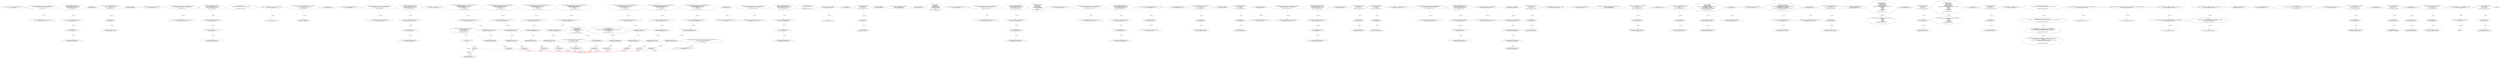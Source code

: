 digraph  {
13 [label="2_ mapping(address => uint) public lockTime_intou21;\n13-new_variable-3-3", method="", type_label=new_variable];
20 [label="3_ function increaseLockTime_intou21(uint _secondsToIncrease) public {\n        lockTime_intou21[msg.sender] += _secondsToIncrease;   \n    }\n20-function_definition-4-6", method="increaseLockTime_intou21(uint _secondsToIncrease)", type_label=function_definition];
28 [label="4_ lockTime_intou21[msg.sender] += _secondsToIncrease;\n28-expression_statement-5-5", method="increaseLockTime_intou21(uint _secondsToIncrease)", type_label=expression_statement];
36 [label="6_ function withdraw_intou21() public {\n        require(now > lockTime_intou21[msg.sender]);    \n        uint transferValue_intou21 = 10;           \n        msg.sender.transfer(transferValue_intou21);\n    }\n36-function_definition-7-11", method="withdraw_intou21()", type_label=function_definition];
40 [label="7_ require(now > lockTime_intou21[msg.sender]);\n40-expression_statement-8-8", method="withdraw_intou21()", type_label=expression_statement];
51 [label="8_ uint transferValue_intou21 = 10;\n51-new_variable-9-9", method="withdraw_intou21()", type_label=new_variable];
57 [label="9_ msg.sender.transfer(transferValue_intou21);\n57-expression_statement-10-10", method="withdraw_intou21()", type_label=expression_statement];
66 [label="11_ address public owner;\n66-new_variable-12-12", method="", type_label=new_variable];
71 [label="12_ function bug_intou40(uint8 p_intou40) public{\n    uint8 vundflw1=0;\n    vundflw1 = vundflw1 + p_intou40;    \n}\n71-function_definition-13-16", method="bug_intou40(uint8 p_intou40)", type_label=function_definition];
79 [label="13_ uint8 vundflw1=0;\n79-new_variable-14-14", method="bug_intou40(uint8 p_intou40)", type_label=new_variable];
85 [label="14_ vundflw1 = vundflw1 + p_intou40;\n85-expression_statement-15-15", method="bug_intou40(uint8 p_intou40)", type_label=expression_statement];
103 [label="18_ owner = msg.sender;\n103-expression_statement-19-19", method="", type_label=expression_statement];
109 [label="20_ mapping(address => uint) public lockTime_intou17;\n109-new_variable-21-21", method="", type_label=new_variable];
116 [label="21_ function increaseLockTime_intou17(uint _secondsToIncrease) public {\n        lockTime_intou17[msg.sender] += _secondsToIncrease;   \n    }\n116-function_definition-22-24", method="increaseLockTime_intou17(uint _secondsToIncrease)", type_label=function_definition];
124 [label="22_ lockTime_intou17[msg.sender] += _secondsToIncrease;\n124-expression_statement-23-23", method="increaseLockTime_intou17(uint _secondsToIncrease)", type_label=expression_statement];
132 [label="24_ function withdraw_intou17() public {\n        require(now > lockTime_intou17[msg.sender]);    \n        uint transferValue_intou17 = 10;           \n        msg.sender.transfer(transferValue_intou17);\n    }\n132-function_definition-25-29", method="withdraw_intou17()", type_label=function_definition];
136 [label="25_ require(now > lockTime_intou17[msg.sender]);\n136-expression_statement-26-26", method="withdraw_intou17()", type_label=expression_statement];
147 [label="26_ uint transferValue_intou17 = 10;\n147-new_variable-27-27", method="withdraw_intou17()", type_label=new_variable];
153 [label="27_ msg.sender.transfer(transferValue_intou17);\n153-expression_statement-28-28", method="withdraw_intou17()", type_label=expression_statement];
162 [label="29_ modifier onlyOwner() {\n        require(msg.sender == owner, \"only the owner can call this\");\n        _;\n    }\n162-expression_statement-30-33", method="", type_label=expression_statement];
165 [label="30_ require(msg.sender == owner, \"only the owner can call this\");\n165-expression_statement-31-31", method="", type_label=expression_statement];
177 [label="31_ _;\n177-expression_statement-32-32", method="", type_label=expression_statement];
179 [label="33_ function changeOwner(address _newOwner) external onlyOwner {\n        owner = _newOwner;\n        emit OwnerChanged(msg.sender, _newOwner);\n    }\n179-function_definition-34-37", method="changeOwner(address _newOwner)", type_label=function_definition];
186 [label="33_ onlyOwner\n186-expression_statement-34-34", method="changeOwner(address _newOwner)", type_label=expression_statement];
189 [label="34_ owner = _newOwner;\n189-expression_statement-35-35", method="changeOwner(address _newOwner)", type_label=expression_statement];
201 [label="37_ mapping(address => uint) public lockTime_intou37;\n201-new_variable-38-38", method="", type_label=new_variable];
208 [label="38_ function increaseLockTime_intou37(uint _secondsToIncrease) public {\n        lockTime_intou37[msg.sender] += _secondsToIncrease;   \n    }\n208-function_definition-39-41", method="increaseLockTime_intou37(uint _secondsToIncrease)", type_label=function_definition];
216 [label="39_ lockTime_intou37[msg.sender] += _secondsToIncrease;\n216-expression_statement-40-40", method="increaseLockTime_intou37(uint _secondsToIncrease)", type_label=expression_statement];
224 [label="41_ function withdraw_intou37() public {\n        require(now > lockTime_intou37[msg.sender]);    \n        uint transferValue_intou37 = 10;           \n        msg.sender.transfer(transferValue_intou37);\n    }\n224-function_definition-42-46", method="withdraw_intou37()", type_label=function_definition];
228 [label="42_ require(now > lockTime_intou37[msg.sender]);\n228-expression_statement-43-43", method="withdraw_intou37()", type_label=expression_statement];
239 [label="43_ uint transferValue_intou37 = 10;\n239-new_variable-44-44", method="withdraw_intou37()", type_label=new_variable];
245 [label="44_ msg.sender.transfer(transferValue_intou37);\n245-expression_statement-45-45", method="withdraw_intou37()", type_label=expression_statement];
260 [label="48_ mapping(address => uint) balances_intou10;\n260-new_variable-49-49", method="", type_label=new_variable];
266 [label="49_ function transfer_intou10(address _to, uint _value) public returns (bool) {\n    require(balances_intou10[msg.sender] - _value >= 0);   \n    balances_intou10[msg.sender] -= _value;   \n    balances_intou10[_to] += _value;   \n    return true;\n  }\n266-function_definition-50-55", method="transfer_intou10(address _to,uint _value)", type_label=function_definition];
282 [label="50_ require(balances_intou10[msg.sender] - _value >= 0);\n282-expression_statement-51-51", method="transfer_intou10(address _to,uint _value)", type_label=expression_statement];
295 [label="51_ balances_intou10[msg.sender] -= _value;\n295-expression_statement-52-52", method="transfer_intou10(address _to,uint _value)", type_label=expression_statement];
303 [label="52_ balances_intou10[_to] += _value;\n303-expression_statement-53-53", method="transfer_intou10(address _to,uint _value)", type_label=expression_statement];
309 [label="53_ return true;\n309-return-54-54", method="transfer_intou10(address _to,uint _value)", type_label=return];
312 [label="55_ bool public isActive = true;\n312-new_variable-56-56", method="", type_label=new_variable];
319 [label="56_ mapping(address => uint) public lockTime_intou33;\n319-new_variable-57-57", method="", type_label=new_variable];
326 [label="57_ function increaseLockTime_intou33(uint _secondsToIncrease) public {\n        lockTime_intou33[msg.sender] += _secondsToIncrease;   \n    }\n326-function_definition-58-60", method="increaseLockTime_intou33(uint _secondsToIncrease)", type_label=function_definition];
334 [label="58_ lockTime_intou33[msg.sender] += _secondsToIncrease;\n334-expression_statement-59-59", method="increaseLockTime_intou33(uint _secondsToIncrease)", type_label=expression_statement];
342 [label="60_ function withdraw_intou33() public {\n        require(now > lockTime_intou33[msg.sender]);    \n        uint transferValue_intou33 = 10;           \n        msg.sender.transfer(transferValue_intou33);\n    }\n342-function_definition-61-65", method="withdraw_intou33()", type_label=function_definition];
346 [label="61_ require(now > lockTime_intou33[msg.sender]);\n346-expression_statement-62-62", method="withdraw_intou33()", type_label=expression_statement];
357 [label="62_ uint transferValue_intou33 = 10;\n357-new_variable-63-63", method="withdraw_intou33()", type_label=new_variable];
363 [label="63_ msg.sender.transfer(transferValue_intou33);\n363-expression_statement-64-64", method="withdraw_intou33()", type_label=expression_statement];
378 [label="66_ modifier onlyActive() {\n        require(isActive, \"contract is stopped\");\n        _;\n    }\n378-expression_statement-67-70", method="", type_label=expression_statement];
381 [label="67_ require(isActive, \"contract is stopped\");\n381-expression_statement-68-68", method="", type_label=expression_statement];
389 [label="68_ _;\n389-expression_statement-69-69", method="", type_label=expression_statement];
391 [label="70_ function setIsActive(bool _isActive) external onlyOwner {\n        if (_isActive == isActive) return;\n        isActive = _isActive;\n        emit IsActiveChanged(_isActive);\n    }\n391-function_definition-71-75", method="setIsActive(bool _isActive)", type_label=function_definition];
398 [label="70_ onlyOwner\n398-expression_statement-71-71", method="setIsActive(bool _isActive)", type_label=expression_statement];
401 [label="71_ if__isActive == isActive\n401-if-72-72", method="setIsActive(bool _isActive)", type_label=if];
2284 [label="71_ end_if", method="setIsActive(bool _isActive)", type_label=end_if];
405 [label="71_ return;\n405-return-72-72", method="setIsActive(bool _isActive)", type_label=return];
406 [label="72_ isActive = _isActive;\n406-expression_statement-73-73", method="setIsActive(bool _isActive)", type_label=expression_statement];
414 [label="75_ function bug_intou3() public{\n    uint8 vundflw =0;\n    vundflw = vundflw -10;    \n}\n414-function_definition-76-79", method="bug_intou3()", type_label=function_definition];
418 [label="76_ uint8 vundflw =0;\n418-new_variable-77-77", method="bug_intou3()", type_label=new_variable];
424 [label="77_ vundflw = vundflw -10;\n424-expression_statement-78-78", method="bug_intou3()", type_label=expression_statement];
433 [label="81_ uint16 public ASSET_TYPE;\n433-new_variable-82-82", method="", type_label=new_variable];
438 [label="82_ function sendFundsToSwap(uint256 _amount)\n        public   returns(bool success);\n438-function_definition-83-84", method="sendFundsToSwap(uint256 _amount)", type_label=function_definition];
453 [label="86_ uint16 public ASSET_TYPE;\n453-new_variable-87-87", method="", type_label=new_variable];
458 [label="87_ function release(\n        address _pool,\n        address payable _receiver,\n        address _oracle,\n        bytes calldata _assetData,\n        bytes32 _paymentDetailsHash\n    )\n        external;\n458-function_definition-88-95", method="release(address _pool,address payable _receiver,address _oracle,bytes calldata _assetData,bytes32 _paymentDetailsHash)", type_label=function_definition];
481 [label="95_ mapping(address => uint) public lockTime_intou9;\n481-new_variable-96-96", method="", type_label=new_variable];
488 [label="96_ function increaseLockTime_intou9(uint _secondsToIncrease) public {\n        lockTime_intou9[msg.sender] += _secondsToIncrease;   \n    }\n488-function_definition-97-99", method="increaseLockTime_intou9(uint _secondsToIncrease)", type_label=function_definition];
496 [label="97_ lockTime_intou9[msg.sender] += _secondsToIncrease;\n496-expression_statement-98-98", method="increaseLockTime_intou9(uint _secondsToIncrease)", type_label=expression_statement];
504 [label="99_ function withdraw_intou9() public {\n        require(now > lockTime_intou9[msg.sender]);    \n        uint transferValue_intou9 = 10;           \n        msg.sender.transfer(transferValue_intou9);\n    }\n504-function_definition-100-104", method="withdraw_intou9()", type_label=function_definition];
508 [label="100_ require(now > lockTime_intou9[msg.sender]);\n508-expression_statement-101-101", method="withdraw_intou9()", type_label=expression_statement];
519 [label="101_ uint transferValue_intou9 = 10;\n519-new_variable-102-102", method="withdraw_intou9()", type_label=new_variable];
525 [label="102_ msg.sender.transfer(transferValue_intou9);\n525-expression_statement-103-103", method="withdraw_intou9()", type_label=expression_statement];
534 [label="104_ function returnFunds(\n        address payable _pool,\n        address _receiver,\n        address _oracle,\n        bytes calldata _assetData,\n        bytes32 _paymentDetailsHash\n    )\n        external;\n534-function_definition-105-112", method="returnFunds(address payable _pool,address _receiver,address _oracle,bytes calldata _assetData,bytes32 _paymentDetailsHash)", type_label=function_definition];
557 [label="112_ mapping(address => uint) public lockTime_intou25;\n557-new_variable-113-113", method="", type_label=new_variable];
564 [label="113_ function increaseLockTime_intou25(uint _secondsToIncrease) public {\n        lockTime_intou25[msg.sender] += _secondsToIncrease;   \n    }\n564-function_definition-114-116", method="increaseLockTime_intou25(uint _secondsToIncrease)", type_label=function_definition];
572 [label="114_ lockTime_intou25[msg.sender] += _secondsToIncrease;\n572-expression_statement-115-115", method="increaseLockTime_intou25(uint _secondsToIncrease)", type_label=expression_statement];
580 [label="116_ function withdraw_intou25() public {\n        require(now > lockTime_intou25[msg.sender]);    \n        uint transferValue_intou25 = 10;           \n        msg.sender.transfer(transferValue_intou25);\n    }\n580-function_definition-117-121", method="withdraw_intou25()", type_label=function_definition];
584 [label="117_ require(now > lockTime_intou25[msg.sender]);\n584-expression_statement-118-118", method="withdraw_intou25()", type_label=expression_statement];
595 [label="118_ uint transferValue_intou25 = 10;\n595-new_variable-119-119", method="withdraw_intou25()", type_label=new_variable];
601 [label="119_ msg.sender.transfer(transferValue_intou25);\n601-expression_statement-120-120", method="withdraw_intou25()", type_label=expression_statement];
622 [label="123_ uint256 constant private MAX_SWAP_AMOUNT_LIMIT = 1 << 240;\n622-new_variable-124-124", method="", type_label=new_variable];
630 [label="124_ uint16 public ASSET_TYPE;\n630-new_variable-125-125", method="", type_label=new_variable];
635 [label="125_ mapping(address => uint) balances_intou22;\n635-new_variable-126-126", method="", type_label=new_variable];
641 [label="126_ function transfer_intou22(address _to, uint _value) public returns (bool) {\n    require(balances_intou22[msg.sender] - _value >= 0);   \n    balances_intou22[msg.sender] -= _value;   \n    balances_intou22[_to] += _value;   \n    return true;\n  }\n641-function_definition-127-132", method="transfer_intou22(address _to,uint _value)", type_label=function_definition];
657 [label="127_ require(balances_intou22[msg.sender] - _value >= 0);\n657-expression_statement-128-128", method="transfer_intou22(address _to,uint _value)", type_label=expression_statement];
670 [label="128_ balances_intou22[msg.sender] -= _value;\n670-expression_statement-129-129", method="transfer_intou22(address _to,uint _value)", type_label=expression_statement];
678 [label="129_ balances_intou22[_to] += _value;\n678-expression_statement-130-130", method="transfer_intou22(address _to,uint _value)", type_label=expression_statement];
684 [label="130_ return true;\n684-return-131-131", method="transfer_intou22(address _to,uint _value)", type_label=return];
687 [label="132_ address payable public swapsContract;\n687-new_variable-133-133", method="", type_label=new_variable];
692 [label="133_ function bug_intou12(uint8 p_intou12) public{\n    uint8 vundflw1=0;\n    vundflw1 = vundflw1 + p_intou12;    \n}\n692-function_definition-134-137", method="bug_intou12(uint8 p_intou12)", type_label=function_definition];
700 [label="134_ uint8 vundflw1=0;\n700-new_variable-135-135", method="bug_intou12(uint8 p_intou12)", type_label=new_variable];
706 [label="135_ vundflw1 = vundflw1 + p_intou12;\n706-expression_statement-136-136", method="bug_intou12(uint8 p_intou12)", type_label=expression_statement];
712 [label="137_ uint256 public minSwapAmount;\n712-new_variable-138-138", method="", type_label=new_variable];
717 [label="138_ function bug_intou11() public{\n    uint8 vundflw =0;\n    vundflw = vundflw -10;    \n}\n717-function_definition-139-142", method="bug_intou11()", type_label=function_definition];
721 [label="139_ uint8 vundflw =0;\n721-new_variable-140-140", method="bug_intou11()", type_label=new_variable];
727 [label="140_ vundflw = vundflw -10;\n727-expression_statement-141-141", method="bug_intou11()", type_label=expression_statement];
733 [label="142_ uint256 public maxSwapAmount;\n733-new_variable-143-143", method="", type_label=new_variable];
738 [label="143_ mapping(address => uint) public lockTime_intou1;\n738-new_variable-144-144", method="", type_label=new_variable];
745 [label="144_ function increaseLockTime_intou1(uint _secondsToIncrease) public {\n        lockTime_intou1[msg.sender] += _secondsToIncrease;   \n    }\n745-function_definition-145-147", method="increaseLockTime_intou1(uint _secondsToIncrease)", type_label=function_definition];
753 [label="145_ lockTime_intou1[msg.sender] += _secondsToIncrease;\n753-expression_statement-146-146", method="increaseLockTime_intou1(uint _secondsToIncrease)", type_label=expression_statement];
761 [label="147_ function withdraw_ovrflow1() public {\n        require(now > lockTime_intou1[msg.sender]);    \n        uint transferValue_intou1 = 10;           \n        msg.sender.transfer(transferValue_intou1);\n    }\n761-function_definition-148-152", method="withdraw_ovrflow1()", type_label=function_definition];
765 [label="148_ require(now > lockTime_intou1[msg.sender]);\n765-expression_statement-149-149", method="withdraw_ovrflow1()", type_label=expression_statement];
776 [label="149_ uint transferValue_intou1 = 10;\n776-new_variable-150-150", method="withdraw_ovrflow1()", type_label=new_variable];
782 [label="150_ msg.sender.transfer(transferValue_intou1);\n782-expression_statement-151-151", method="withdraw_ovrflow1()", type_label=expression_statement];
791 [label="152_ bytes32 public paymentDetailsHash;\n791-new_variable-153-153", method="", type_label=new_variable];
796 [label="153_ function bug_intou27() public{\n    uint8 vundflw =0;\n    vundflw = vundflw -10;    \n}\n796-function_definition-154-157", method="bug_intou27()", type_label=function_definition];
800 [label="154_ uint8 vundflw =0;\n800-new_variable-155-155", method="bug_intou27()", type_label=new_variable];
806 [label="155_ vundflw = vundflw -10;\n806-expression_statement-156-156", method="bug_intou27()", type_label=expression_statement];
822 [label="158_ function bug_intou31() public{\n    uint8 vundflw =0;\n    vundflw = vundflw -10;    \n}\n822-function_definition-159-162", method="bug_intou31()", type_label=function_definition];
826 [label="159_ uint8 vundflw =0;\n826-new_variable-160-160", method="bug_intou31()", type_label=new_variable];
832 [label="160_ vundflw = vundflw -10;\n832-expression_statement-161-161", method="bug_intou31()", type_label=expression_statement];
848 [label="163_ mapping(address => uint) public lockTime_intou13;\n848-new_variable-164-164", method="", type_label=new_variable];
855 [label="164_ function increaseLockTime_intou13(uint _secondsToIncrease) public {\n        lockTime_intou13[msg.sender] += _secondsToIncrease;   \n    }\n855-function_definition-165-167", method="increaseLockTime_intou13(uint _secondsToIncrease)", type_label=function_definition];
863 [label="165_ lockTime_intou13[msg.sender] += _secondsToIncrease;\n863-expression_statement-166-166", method="increaseLockTime_intou13(uint _secondsToIncrease)", type_label=expression_statement];
871 [label="167_ function withdraw_intou13() public {\n        require(now > lockTime_intou13[msg.sender]);    \n        uint transferValue_intou13 = 10;           \n        msg.sender.transfer(transferValue_intou13);\n    }\n871-function_definition-168-172", method="withdraw_intou13()", type_label=function_definition];
875 [label="168_ require(now > lockTime_intou13[msg.sender]);\n875-expression_statement-169-169", method="withdraw_intou13()", type_label=expression_statement];
886 [label="169_ uint transferValue_intou13 = 10;\n886-new_variable-170-170", method="withdraw_intou13()", type_label=new_variable];
892 [label="170_ msg.sender.transfer(transferValue_intou13);\n892-expression_statement-171-171", method="withdraw_intou13()", type_label=expression_statement];
932 [label="181_ validateLimits(_minSwapAmount, _maxSwapAmount)\n932-expression_statement-182-182", method="", type_label=expression_statement];
938 [label="182_ validateSwapsContract(_swapsContract, _assetType)\n938-expression_statement-183-183", method="", type_label=expression_statement];
945 [label="184_ swapsContract = _swapsContract;\n945-expression_statement-185-185", method="", type_label=expression_statement];
949 [label="185_ paymentDetailsHash = _paymentDetailsHash;\n949-expression_statement-186-186", method="", type_label=expression_statement];
953 [label="186_ minSwapAmount = _minSwapAmount;\n953-expression_statement-187-187", method="", type_label=expression_statement];
957 [label="187_ maxSwapAmount = _maxSwapAmount;\n957-expression_statement-188-188", method="", type_label=expression_statement];
961 [label="188_ ASSET_TYPE = _assetType;\n961-expression_statement-189-189", method="", type_label=expression_statement];
965 [label="190_ function bug_intou19() public{\n    uint8 vundflw =0;\n    vundflw = vundflw -10;    \n}\n965-function_definition-191-194", method="bug_intou19()", type_label=function_definition];
969 [label="191_ uint8 vundflw =0;\n969-new_variable-192-192", method="bug_intou19()", type_label=new_variable];
975 [label="192_ vundflw = vundflw -10;\n975-expression_statement-193-193", method="bug_intou19()", type_label=expression_statement];
981 [label="194_ function availableFunds() public view returns (uint256);\n981-function_definition-195-195", method="availableFunds()", type_label=function_definition];
989 [label="195_ mapping(address => uint) balances_intou26;\n989-new_variable-196-196", method="", type_label=new_variable];
995 [label="196_ function transfer_intou26(address _to, uint _value) public returns (bool) {\n    require(balances_intou26[msg.sender] - _value >= 0);   \n    balances_intou26[msg.sender] -= _value;   \n    balances_intou26[_to] += _value;   \n    return true;\n  }\n995-function_definition-197-202", method="transfer_intou26(address _to,uint _value)", type_label=function_definition];
1011 [label="197_ require(balances_intou26[msg.sender] - _value >= 0);\n1011-expression_statement-198-198", method="transfer_intou26(address _to,uint _value)", type_label=expression_statement];
1024 [label="198_ balances_intou26[msg.sender] -= _value;\n1024-expression_statement-199-199", method="transfer_intou26(address _to,uint _value)", type_label=expression_statement];
1032 [label="199_ balances_intou26[_to] += _value;\n1032-expression_statement-200-200", method="transfer_intou26(address _to,uint _value)", type_label=expression_statement];
1038 [label="200_ return true;\n1038-return-201-201", method="transfer_intou26(address _to,uint _value)", type_label=return];
1041 [label="202_ function withdrawFunds(address payable _to, uint256 _amount)\n        public   returns (bool success);\n1041-function_definition-203-204", method="withdrawFunds(address payable _to,uint256 _amount)", type_label=function_definition];
1057 [label="204_ function bug_intou20(uint8 p_intou20) public{\n    uint8 vundflw1=0;\n    vundflw1 = vundflw1 + p_intou20;    \n}\n1057-function_definition-205-208", method="bug_intou20(uint8 p_intou20)", type_label=function_definition];
1065 [label="205_ uint8 vundflw1=0;\n1065-new_variable-206-206", method="bug_intou20(uint8 p_intou20)", type_label=new_variable];
1071 [label="206_ vundflw1 = vundflw1 + p_intou20;\n1071-expression_statement-207-207", method="bug_intou20(uint8 p_intou20)", type_label=expression_statement];
1077 [label="208_ function withdrawAllFunds(address payable _to) public onlyOwner returns (bool success) {\n        return withdrawFunds(_to, availableFunds());\n    }\n1077-function_definition-209-211", method="withdrawAllFunds(address payable _to)", type_label=function_definition];
1084 [label="208_ onlyOwner\n1084-expression_statement-209-209", method="withdrawAllFunds(address payable _to)", type_label=expression_statement];
1092 [label="209_ return withdrawFunds(_to, availableFunds());\n1092-return-210-210", method="withdrawAllFunds(address payable _to)", type_label=return];
1100 [label="211_ function bug_intou32(uint8 p_intou32) public{\n    uint8 vundflw1=0;\n    vundflw1 = vundflw1 + p_intou32;    \n}\n1100-function_definition-212-215", method="bug_intou32(uint8 p_intou32)", type_label=function_definition];
1108 [label="212_ uint8 vundflw1=0;\n1108-new_variable-213-213", method="bug_intou32(uint8 p_intou32)", type_label=new_variable];
1114 [label="213_ vundflw1 = vundflw1 + p_intou32;\n1114-expression_statement-214-214", method="bug_intou32(uint8 p_intou32)", type_label=expression_statement];
1120 [label="215_ function setLimits(\n        uint256 _minAmount,\n        uint256 _maxAmount\n    ) public onlyOwner validateLimits(_minAmount, _maxAmount) {\n        minSwapAmount = _minAmount;\n        maxSwapAmount = _maxAmount;\n        emit LimitsChanged(_minAmount, _maxAmount);\n    }\n1120-function_definition-216-223", method="setLimits(uint256 _minAmount,uint256 _maxAmount)", type_label=function_definition];
1131 [label="218_ onlyOwner\n1131-expression_statement-219-219", method="setLimits(uint256 _minAmount,uint256 _maxAmount)", type_label=expression_statement];
1133 [label="218_ validateLimits(_minAmount, _maxAmount)\n1133-expression_statement-219-219", method="setLimits(uint256 _minAmount,uint256 _maxAmount)", type_label=expression_statement];
1140 [label="219_ minSwapAmount = _minAmount;\n1140-expression_statement-220-220", method="setLimits(uint256 _minAmount,uint256 _maxAmount)", type_label=expression_statement];
1144 [label="220_ maxSwapAmount = _maxAmount;\n1144-expression_statement-221-221", method="setLimits(uint256 _minAmount,uint256 _maxAmount)", type_label=expression_statement];
1154 [label="223_ mapping(address => uint) balances_intou38;\n1154-new_variable-224-224", method="", type_label=new_variable];
1160 [label="224_ function transfer_intou38(address _to, uint _value) public returns (bool) {\n    require(balances_intou38[msg.sender] - _value >= 0);   \n    balances_intou38[msg.sender] -= _value;   \n    balances_intou38[_to] += _value;   \n    return true;\n  }\n1160-function_definition-225-230", method="transfer_intou38(address _to,uint _value)", type_label=function_definition];
1176 [label="225_ require(balances_intou38[msg.sender] - _value >= 0);\n1176-expression_statement-226-226", method="transfer_intou38(address _to,uint _value)", type_label=expression_statement];
1189 [label="226_ balances_intou38[msg.sender] -= _value;\n1189-expression_statement-227-227", method="transfer_intou38(address _to,uint _value)", type_label=expression_statement];
1197 [label="227_ balances_intou38[_to] += _value;\n1197-expression_statement-228-228", method="transfer_intou38(address _to,uint _value)", type_label=expression_statement];
1203 [label="228_ return true;\n1203-return-229-229", method="transfer_intou38(address _to,uint _value)", type_label=return];
1206 [label="230_ function setSwapsContract(\n        address payable _swapsContract\n    ) public onlyOwner validateSwapsContract(_swapsContract, ASSET_TYPE) {\n        address oldSwapsContract = swapsContract;\n        swapsContract = _swapsContract;\n        emit SwapsContractChanged(oldSwapsContract, _swapsContract);\n    }\n1206-function_definition-231-237", method="setSwapsContract(address payable _swapsContract)", type_label=function_definition];
1213 [label="232_ onlyOwner\n1213-expression_statement-233-233", method="setSwapsContract(address payable _swapsContract)", type_label=expression_statement];
1215 [label="232_ validateSwapsContract(_swapsContract, ASSET_TYPE)\n1215-expression_statement-233-233", method="setSwapsContract(address payable _swapsContract)", type_label=expression_statement];
1222 [label="233_ address oldSwapsContract = swapsContract;\n1222-new_variable-234-234", method="setSwapsContract(address payable _swapsContract)", type_label=new_variable];
1228 [label="234_ swapsContract = _swapsContract;\n1228-expression_statement-235-235", method="setSwapsContract(address payable _swapsContract)", type_label=expression_statement];
1238 [label="237_ function bug_intou4(uint8 p_intou4) public{\n    uint8 vundflw1=0;\n    vundflw1 = vundflw1 + p_intou4;    \n}\n1238-function_definition-238-241", method="bug_intou4(uint8 p_intou4)", type_label=function_definition];
1246 [label="238_ uint8 vundflw1=0;\n1246-new_variable-239-239", method="bug_intou4(uint8 p_intou4)", type_label=new_variable];
1252 [label="239_ vundflw1 = vundflw1 + p_intou4;\n1252-expression_statement-240-240", method="bug_intou4(uint8 p_intou4)", type_label=expression_statement];
1258 [label="241_ function sendFundsToSwap(uint256 _amount)\n        public   returns(bool success);\n1258-function_definition-242-243", method="sendFundsToSwap(uint256 _amount)", type_label=function_definition];
1270 [label="243_ function releaseSwap(\n        address payable _receiver,\n        address _oracle,\n        bytes calldata _assetData,\n        bytes32 _paymentDetailsHash\n    ) external onlyOwner {\n        RampInstantEscrowsPoolInterface(swapsContract).release(\n            address(this),\n            _receiver,\n            _oracle,\n            _assetData,\n            _paymentDetailsHash\n        );\n    }\n1270-function_definition-244-257", method="releaseSwap(address payable _receiver,address _oracle,bytes calldata _assetData,bytes32 _paymentDetailsHash)", type_label=function_definition];
1289 [label="248_ onlyOwner\n1289-expression_statement-249-249", method="releaseSwap(address payable _receiver,address _oracle,bytes calldata _assetData,bytes32 _paymentDetailsHash)", type_label=expression_statement];
1292 [label="249_ RampInstantEscrowsPoolInterface(swapsContract).release(\n            address(this),\n            _receiver,\n            _oracle,\n            _assetData,\n            _paymentDetailsHash\n        );\n1292-expression_statement-250-256", method="releaseSwap(address payable _receiver,address _oracle,bytes calldata _assetData,bytes32 _paymentDetailsHash)", type_label=expression_statement];
1312 [label="257_ function bug_intou7() public{\n    uint8 vundflw =0;\n    vundflw = vundflw -10;    \n}\n1312-function_definition-258-261", method="bug_intou7()", type_label=function_definition];
1316 [label="258_ uint8 vundflw =0;\n1316-new_variable-259-259", method="bug_intou7()", type_label=new_variable];
1322 [label="259_ vundflw = vundflw -10;\n1322-expression_statement-260-260", method="bug_intou7()", type_label=expression_statement];
1328 [label="261_ function returnSwap(\n        address _receiver,\n        address _oracle,\n        bytes calldata _assetData,\n        bytes32 _paymentDetailsHash\n    ) external onlyOwner {\n        RampInstantEscrowsPoolInterface(swapsContract).returnFunds(\n            address(this),\n            _receiver,\n            _oracle,\n            _assetData,\n            _paymentDetailsHash\n        );\n    }\n1328-function_definition-262-275", method="returnSwap(address _receiver,address _oracle,bytes calldata _assetData,bytes32 _paymentDetailsHash)", type_label=function_definition];
1347 [label="266_ onlyOwner\n1347-expression_statement-267-267", method="returnSwap(address _receiver,address _oracle,bytes calldata _assetData,bytes32 _paymentDetailsHash)", type_label=expression_statement];
1350 [label="267_ RampInstantEscrowsPoolInterface(swapsContract).returnFunds(\n            address(this),\n            _receiver,\n            _oracle,\n            _assetData,\n            _paymentDetailsHash\n        );\n1350-expression_statement-268-274", method="returnSwap(address _receiver,address _oracle,bytes calldata _assetData,bytes32 _paymentDetailsHash)", type_label=expression_statement];
1370 [label="275_ function bug_intou23() public{\n    uint8 vundflw =0;\n    vundflw = vundflw -10;    \n}\n1370-function_definition-276-279", method="bug_intou23()", type_label=function_definition];
1374 [label="276_ uint8 vundflw =0;\n1374-new_variable-277-277", method="bug_intou23()", type_label=new_variable];
1380 [label="277_ vundflw = vundflw -10;\n1380-expression_statement-278-278", method="bug_intou23()", type_label=expression_statement];
1394 [label="282_ mapping(address => uint) balances_intou14;\n1394-new_variable-283-283", method="", type_label=new_variable];
1400 [label="283_ function transfer_intou14(address _to, uint _value) public returns (bool) {\n    require(balances_intou14[msg.sender] - _value >= 0);   \n    balances_intou14[msg.sender] -= _value;   \n    balances_intou14[_to] += _value;   \n    return true;\n  }\n1400-function_definition-284-289", method="transfer_intou14(address _to,uint _value)", type_label=function_definition];
1416 [label="284_ require(balances_intou14[msg.sender] - _value >= 0);\n1416-expression_statement-285-285", method="transfer_intou14(address _to,uint _value)", type_label=expression_statement];
1429 [label="285_ balances_intou14[msg.sender] -= _value;\n1429-expression_statement-286-286", method="transfer_intou14(address _to,uint _value)", type_label=expression_statement];
1437 [label="286_ balances_intou14[_to] += _value;\n1437-expression_statement-287-287", method="transfer_intou14(address _to,uint _value)", type_label=expression_statement];
1443 [label="287_ return true;\n1443-return-288-288", method="transfer_intou14(address _to,uint _value)", type_label=return];
1446 [label="289_ modifier onlySwapsContract() {\n        require(msg.sender == swapsContract, \"only the swaps contract can call this\");\n        _;\n    }\n1446-expression_statement-290-293", method="", type_label=expression_statement];
1449 [label="290_ require(msg.sender == swapsContract, \"only the swaps contract can call this\");\n1449-expression_statement-291-291", method="", type_label=expression_statement];
1461 [label="291_ _;\n1461-expression_statement-292-292", method="", type_label=expression_statement];
1463 [label="293_ modifier isWithinLimits(uint256 _amount) {\n        require(_amount >= minSwapAmount && _amount <= maxSwapAmount, \"amount outside swap limits\");\n        _;\n    }\n1463-expression_statement-294-297", method="", type_label=expression_statement];
1470 [label="294_ require(_amount >= minSwapAmount && _amount <= maxSwapAmount, \"amount outside swap limits\");\n1470-expression_statement-295-295", method="", type_label=expression_statement];
1484 [label="295_ _;\n1484-expression_statement-296-296", method="", type_label=expression_statement];
1486 [label="297_ modifier validateLimits(uint256 _minAmount, uint256 _maxAmount) {\n        require(_minAmount <= _maxAmount, \"min limit over max limit\");\n        require(_maxAmount <= MAX_SWAP_AMOUNT_LIMIT, \"maxAmount too high\");\n        _;\n    }\n1486-expression_statement-298-302", method="", type_label=expression_statement];
1497 [label="298_ require(_minAmount <= _maxAmount, \"min limit over max limit\");\n1497-expression_statement-299-299", method="", type_label=expression_statement];
1507 [label="299_ require(_maxAmount <= MAX_SWAP_AMOUNT_LIMIT, \"maxAmount too high\");\n1507-expression_statement-300-300", method="", type_label=expression_statement];
1517 [label="300_ _;\n1517-expression_statement-301-301", method="", type_label=expression_statement];
1519 [label="302_ modifier validateSwapsContract(address payable _swapsContract, uint16 _assetType) {\n        require(_swapsContract != address(0), \"null swaps contract address\");\n        require(\n            RampInstantEscrowsPoolInterface(_swapsContract).ASSET_TYPE() == _assetType,\n            \"pool asset type doesn't match swap contract\"\n        );\n        _;\n    }\n1519-expression_statement-303-310", method="", type_label=expression_statement];
1530 [label="303_ require(_swapsContract != address(0), \"null swaps contract address\");\n1530-expression_statement-304-304", method="", type_label=expression_statement];
1542 [label="304_ require(\n            RampInstantEscrowsPoolInterface(_swapsContract).ASSET_TYPE() == _assetType,\n            \"pool asset type doesn't match swap contract\"\n        );\n1542-expression_statement-305-308", method="", type_label=expression_statement];
1558 [label="308_ _;\n1558-expression_statement-309-309", method="", type_label=expression_statement];
1566 [label="312_ mapping(address => uint) balances_intou2;\n1566-new_variable-313-313", method="", type_label=new_variable];
1572 [label="313_ function transfer_undrflow2(address _to, uint _value) public returns (bool) {\n    require(balances_intou2[msg.sender] - _value >= 0);   \n    balances_intou2[msg.sender] -= _value;   \n    balances_intou2[_to] += _value;   \n    return true;\n  }\n1572-function_definition-314-319", method="transfer_undrflow2(address _to,uint _value)", type_label=function_definition];
1588 [label="314_ require(balances_intou2[msg.sender] - _value >= 0);\n1588-expression_statement-315-315", method="transfer_undrflow2(address _to,uint _value)", type_label=expression_statement];
1601 [label="315_ balances_intou2[msg.sender] -= _value;\n1601-expression_statement-316-316", method="transfer_undrflow2(address _to,uint _value)", type_label=expression_statement];
1609 [label="316_ balances_intou2[_to] += _value;\n1609-expression_statement-317-317", method="transfer_undrflow2(address _to,uint _value)", type_label=expression_statement];
1615 [label="317_ return true;\n1615-return-318-318", method="transfer_undrflow2(address _to,uint _value)", type_label=return];
1618 [label="319_ uint16 internal constant ETH_TYPE_ID = 1;\n1618-new_variable-320-320", method="", type_label=new_variable];
1641 [label="327_ RampInstantPool(\n            _swapsContract, _minSwapAmount, _maxSwapAmount, _paymentDetailsHash, ETH_TYPE_ID\n        )\n1641-expression_statement-328-330", method="", type_label=expression_statement];
1654 [label="331_ mapping(address => uint) balances_intou30;\n1654-new_variable-332-332", method="", type_label=new_variable];
1660 [label="332_ function transfer_intou30(address _to, uint _value) public returns (bool) {\n    require(balances_intou30[msg.sender] - _value >= 0);   \n    balances_intou30[msg.sender] -= _value;   \n    balances_intou30[_to] += _value;   \n    return true;\n  }\n1660-function_definition-333-338", method="transfer_intou30(address _to,uint _value)", type_label=function_definition];
1676 [label="333_ require(balances_intou30[msg.sender] - _value >= 0);\n1676-expression_statement-334-334", method="transfer_intou30(address _to,uint _value)", type_label=expression_statement];
1689 [label="334_ balances_intou30[msg.sender] -= _value;\n1689-expression_statement-335-335", method="transfer_intou30(address _to,uint _value)", type_label=expression_statement];
1697 [label="335_ balances_intou30[_to] += _value;\n1697-expression_statement-336-336", method="transfer_intou30(address _to,uint _value)", type_label=expression_statement];
1703 [label="336_ return true;\n1703-return-337-337", method="transfer_intou30(address _to,uint _value)", type_label=return];
1706 [label="338_ function availableFunds() public view returns(uint256) {\n        return address(this).balance;\n    }\n1706-function_definition-339-341", method="availableFunds()", type_label=function_definition];
1715 [label="339_ return address(this).balance;\n1715-return-340-340", method="availableFunds()", type_label=return];
1721 [label="341_ function bug_intou8(uint8 p_intou8) public{\n    uint8 vundflw1=0;\n    vundflw1 = vundflw1 + p_intou8;    \n}\n1721-function_definition-342-345", method="bug_intou8(uint8 p_intou8)", type_label=function_definition];
1729 [label="342_ uint8 vundflw1=0;\n1729-new_variable-343-343", method="bug_intou8(uint8 p_intou8)", type_label=new_variable];
1735 [label="343_ vundflw1 = vundflw1 + p_intou8;\n1735-expression_statement-344-344", method="bug_intou8(uint8 p_intou8)", type_label=expression_statement];
1741 [label="345_ function withdrawFunds(\n        address payable _to,\n        uint256 _amount\n    ) public onlyOwner returns (bool success) {\n        _to.transfer(_amount);   \n        return true;\n    }\n1741-function_definition-346-352", method="withdrawFunds(address payable _to,uint256 _amount)", type_label=function_definition];
1752 [label="348_ onlyOwner\n1752-expression_statement-349-349", method="withdrawFunds(address payable _to,uint256 _amount)", type_label=expression_statement];
1760 [label="349_ _to.transfer(_amount);\n1760-expression_statement-350-350", method="withdrawFunds(address payable _to,uint256 _amount)", type_label=expression_statement];
1767 [label="350_ return true;\n1767-return-351-351", method="withdrawFunds(address payable _to,uint256 _amount)", type_label=return];
1770 [label="352_ function bug_intou39() public{\n    uint8 vundflw =0;\n    vundflw = vundflw -10;    \n}\n1770-function_definition-353-356", method="bug_intou39()", type_label=function_definition];
1774 [label="353_ uint8 vundflw =0;\n1774-new_variable-354-354", method="bug_intou39()", type_label=new_variable];
1780 [label="354_ vundflw = vundflw -10;\n1780-expression_statement-355-355", method="bug_intou39()", type_label=expression_statement];
1786 [label="356_ function sendFundsToSwap(\n        uint256 _amount\n    ) public onlyActive onlySwapsContract isWithinLimits(_amount) returns(bool success) {\n        swapsContract.transfer(_amount);   \n        return true;\n    }\n1786-function_definition-357-362", method="sendFundsToSwap(uint256 _amount)", type_label=function_definition];
1793 [label="358_ onlyActive\n1793-expression_statement-359-359", method="sendFundsToSwap(uint256 _amount)", type_label=expression_statement];
1795 [label="358_ onlySwapsContract\n1795-expression_statement-359-359", method="sendFundsToSwap(uint256 _amount)", type_label=expression_statement];
1797 [label="358_ isWithinLimits(_amount)\n1797-expression_statement-359-359", method="sendFundsToSwap(uint256 _amount)", type_label=expression_statement];
1807 [label="359_ swapsContract.transfer(_amount);\n1807-expression_statement-360-360", method="sendFundsToSwap(uint256 _amount)", type_label=expression_statement];
1814 [label="360_ return true;\n1814-return-361-361", method="sendFundsToSwap(uint256 _amount)", type_label=return];
1817 [label="362_ function bug_intou36(uint8 p_intou36) public{\n    uint8 vundflw1=0;\n    vundflw1 = vundflw1 + p_intou36;    \n}\n1817-function_definition-363-366", method="bug_intou36(uint8 p_intou36)", type_label=function_definition];
1825 [label="363_ uint8 vundflw1=0;\n1825-new_variable-364-364", method="bug_intou36(uint8 p_intou36)", type_label=new_variable];
1831 [label="364_ vundflw1 = vundflw1 + p_intou36;\n1831-expression_statement-365-365", method="bug_intou36(uint8 p_intou36)", type_label=expression_statement];
1841 [label="367_ require(msg.data.length == 0, \"invalid pool function called\");\n1841-expression_statement-368-368", method="", type_label=expression_statement];
1855 [label="368_ if_msg.sender != swapsContract\n1855-if-369-371", method="", type_label=if];
3738 [label="368_ end_if", method="", type_label=end_if];
1872 [label="372_ function bug_intou35() public{\n    uint8 vundflw =0;\n    vundflw = vundflw -10;    \n}\n1872-function_definition-373-376", method="bug_intou35()", type_label=function_definition];
1876 [label="373_ uint8 vundflw =0;\n1876-new_variable-374-374", method="bug_intou35()", type_label=new_variable];
1882 [label="374_ vundflw = vundflw -10;\n1882-expression_statement-375-375", method="bug_intou35()", type_label=expression_statement];
1 [label="0_ start_node", method="", type_label=start];
2 [label="0_ exit_node", method="", type_label=exit];
20 -> 28  [color=red, controlflow_type=next_line, edge_type=CFG_edge, key=0, label=next_line];
36 -> 40  [color=red, controlflow_type=next_line, edge_type=CFG_edge, key=0, label=next_line];
40 -> 51  [color=red, controlflow_type=next_line, edge_type=CFG_edge, key=0, label=next_line];
51 -> 57  [color=red, controlflow_type=next_line, edge_type=CFG_edge, key=0, label=next_line];
71 -> 79  [color=red, controlflow_type=next_line, edge_type=CFG_edge, key=0, label=next_line];
79 -> 85  [color=red, controlflow_type=next_line, edge_type=CFG_edge, key=0, label=next_line];
116 -> 124  [color=red, controlflow_type=next_line, edge_type=CFG_edge, key=0, label=next_line];
132 -> 136  [color=red, controlflow_type=next_line, edge_type=CFG_edge, key=0, label=next_line];
136 -> 147  [color=red, controlflow_type=next_line, edge_type=CFG_edge, key=0, label=next_line];
147 -> 153  [color=red, controlflow_type=next_line, edge_type=CFG_edge, key=0, label=next_line];
165 -> 177  [color=red, controlflow_type=next_line, edge_type=CFG_edge, key=0, label=next_line];
179 -> 189  [color=red, controlflow_type=next_line, edge_type=CFG_edge, key=0, label=next_line];
208 -> 216  [color=red, controlflow_type=next_line, edge_type=CFG_edge, key=0, label=next_line];
224 -> 228  [color=red, controlflow_type=next_line, edge_type=CFG_edge, key=0, label=next_line];
228 -> 239  [color=red, controlflow_type=next_line, edge_type=CFG_edge, key=0, label=next_line];
239 -> 245  [color=red, controlflow_type=next_line, edge_type=CFG_edge, key=0, label=next_line];
266 -> 282  [color=red, controlflow_type=next_line, edge_type=CFG_edge, key=0, label=next_line];
282 -> 295  [color=red, controlflow_type=next_line, edge_type=CFG_edge, key=0, label=next_line];
295 -> 303  [color=red, controlflow_type=next_line, edge_type=CFG_edge, key=0, label=next_line];
303 -> 309  [color=red, controlflow_type=next_line, edge_type=CFG_edge, key=0, label=next_line];
309 -> 2  [color=red, controlflow_type=return_exit, edge_type=CFG_edge, key=0, label=return_exit];
312 -> 319  [color=red, controlflow_type=next_line, edge_type=CFG_edge, key=0, label=next_line];
326 -> 334  [color=red, controlflow_type=next_line, edge_type=CFG_edge, key=0, label=next_line];
342 -> 346  [color=red, controlflow_type=next_line, edge_type=CFG_edge, key=0, label=next_line];
346 -> 357  [color=red, controlflow_type=next_line, edge_type=CFG_edge, key=0, label=next_line];
357 -> 363  [color=red, controlflow_type=next_line, edge_type=CFG_edge, key=0, label=next_line];
381 -> 389  [color=red, controlflow_type=next_line, edge_type=CFG_edge, key=0, label=next_line];
391 -> 401  [color=red, controlflow_type=next_line, edge_type=CFG_edge, key=0, label=next_line];
401 -> 405  [color=red, controlflow_type=pos_next, edge_type=CFG_edge, key=0, label=pos_next];
401 -> 2284  [color=red, controlflow_type=neg_next, edge_type=CFG_edge, key=0, label=neg_next];
2284 -> 406  [color=red, controlflow_type=next_line, edge_type=CFG_edge, key=0, label=next_line];
405 -> 2284  [color=red, controlflow_type=end_if, edge_type=CFG_edge, key=0, label=end_if];
405 -> 2  [color=red, controlflow_type=return_exit, edge_type=CFG_edge, key=0, label=return_exit];
414 -> 418  [color=red, controlflow_type=next_line, edge_type=CFG_edge, key=0, label=next_line];
418 -> 424  [color=red, controlflow_type=next_line, edge_type=CFG_edge, key=0, label=next_line];
488 -> 496  [color=red, controlflow_type=next_line, edge_type=CFG_edge, key=0, label=next_line];
504 -> 508  [color=red, controlflow_type=next_line, edge_type=CFG_edge, key=0, label=next_line];
508 -> 519  [color=red, controlflow_type=next_line, edge_type=CFG_edge, key=0, label=next_line];
519 -> 525  [color=red, controlflow_type=next_line, edge_type=CFG_edge, key=0, label=next_line];
564 -> 572  [color=red, controlflow_type=next_line, edge_type=CFG_edge, key=0, label=next_line];
580 -> 584  [color=red, controlflow_type=next_line, edge_type=CFG_edge, key=0, label=next_line];
584 -> 595  [color=red, controlflow_type=next_line, edge_type=CFG_edge, key=0, label=next_line];
595 -> 601  [color=red, controlflow_type=next_line, edge_type=CFG_edge, key=0, label=next_line];
622 -> 630  [color=red, controlflow_type=next_line, edge_type=CFG_edge, key=0, label=next_line];
630 -> 635  [color=red, controlflow_type=next_line, edge_type=CFG_edge, key=0, label=next_line];
641 -> 657  [color=red, controlflow_type=next_line, edge_type=CFG_edge, key=0, label=next_line];
657 -> 670  [color=red, controlflow_type=next_line, edge_type=CFG_edge, key=0, label=next_line];
670 -> 678  [color=red, controlflow_type=next_line, edge_type=CFG_edge, key=0, label=next_line];
678 -> 684  [color=red, controlflow_type=next_line, edge_type=CFG_edge, key=0, label=next_line];
684 -> 2  [color=red, controlflow_type=return_exit, edge_type=CFG_edge, key=0, label=return_exit];
692 -> 700  [color=red, controlflow_type=next_line, edge_type=CFG_edge, key=0, label=next_line];
700 -> 706  [color=red, controlflow_type=next_line, edge_type=CFG_edge, key=0, label=next_line];
717 -> 721  [color=red, controlflow_type=next_line, edge_type=CFG_edge, key=0, label=next_line];
721 -> 727  [color=red, controlflow_type=next_line, edge_type=CFG_edge, key=0, label=next_line];
733 -> 738  [color=red, controlflow_type=next_line, edge_type=CFG_edge, key=0, label=next_line];
745 -> 753  [color=red, controlflow_type=next_line, edge_type=CFG_edge, key=0, label=next_line];
761 -> 765  [color=red, controlflow_type=next_line, edge_type=CFG_edge, key=0, label=next_line];
765 -> 776  [color=red, controlflow_type=next_line, edge_type=CFG_edge, key=0, label=next_line];
776 -> 782  [color=red, controlflow_type=next_line, edge_type=CFG_edge, key=0, label=next_line];
796 -> 800  [color=red, controlflow_type=next_line, edge_type=CFG_edge, key=0, label=next_line];
800 -> 806  [color=red, controlflow_type=next_line, edge_type=CFG_edge, key=0, label=next_line];
822 -> 826  [color=red, controlflow_type=next_line, edge_type=CFG_edge, key=0, label=next_line];
826 -> 832  [color=red, controlflow_type=next_line, edge_type=CFG_edge, key=0, label=next_line];
855 -> 863  [color=red, controlflow_type=next_line, edge_type=CFG_edge, key=0, label=next_line];
871 -> 875  [color=red, controlflow_type=next_line, edge_type=CFG_edge, key=0, label=next_line];
875 -> 886  [color=red, controlflow_type=next_line, edge_type=CFG_edge, key=0, label=next_line];
886 -> 892  [color=red, controlflow_type=next_line, edge_type=CFG_edge, key=0, label=next_line];
932 -> 938  [color=red, controlflow_type=next_line, edge_type=CFG_edge, key=0, label=next_line];
945 -> 949  [color=red, controlflow_type=next_line, edge_type=CFG_edge, key=0, label=next_line];
949 -> 953  [color=red, controlflow_type=next_line, edge_type=CFG_edge, key=0, label=next_line];
953 -> 957  [color=red, controlflow_type=next_line, edge_type=CFG_edge, key=0, label=next_line];
957 -> 961  [color=red, controlflow_type=next_line, edge_type=CFG_edge, key=0, label=next_line];
965 -> 969  [color=red, controlflow_type=next_line, edge_type=CFG_edge, key=0, label=next_line];
969 -> 975  [color=red, controlflow_type=next_line, edge_type=CFG_edge, key=0, label=next_line];
995 -> 1011  [color=red, controlflow_type=next_line, edge_type=CFG_edge, key=0, label=next_line];
1011 -> 1024  [color=red, controlflow_type=next_line, edge_type=CFG_edge, key=0, label=next_line];
1024 -> 1032  [color=red, controlflow_type=next_line, edge_type=CFG_edge, key=0, label=next_line];
1032 -> 1038  [color=red, controlflow_type=next_line, edge_type=CFG_edge, key=0, label=next_line];
1038 -> 2  [color=red, controlflow_type=return_exit, edge_type=CFG_edge, key=0, label=return_exit];
1057 -> 1065  [color=red, controlflow_type=next_line, edge_type=CFG_edge, key=0, label=next_line];
1065 -> 1071  [color=red, controlflow_type=next_line, edge_type=CFG_edge, key=0, label=next_line];
1077 -> 1092  [color=red, controlflow_type=next_line, edge_type=CFG_edge, key=0, label=next_line];
1092 -> 2  [color=red, controlflow_type=return_exit, edge_type=CFG_edge, key=0, label=return_exit];
1100 -> 1108  [color=red, controlflow_type=next_line, edge_type=CFG_edge, key=0, label=next_line];
1108 -> 1114  [color=red, controlflow_type=next_line, edge_type=CFG_edge, key=0, label=next_line];
1120 -> 1140  [color=red, controlflow_type=next_line, edge_type=CFG_edge, key=0, label=next_line];
1131 -> 1133  [color=red, controlflow_type=next_line, edge_type=CFG_edge, key=0, label=next_line];
1140 -> 1144  [color=red, controlflow_type=next_line, edge_type=CFG_edge, key=0, label=next_line];
1160 -> 1176  [color=red, controlflow_type=next_line, edge_type=CFG_edge, key=0, label=next_line];
1176 -> 1189  [color=red, controlflow_type=next_line, edge_type=CFG_edge, key=0, label=next_line];
1189 -> 1197  [color=red, controlflow_type=next_line, edge_type=CFG_edge, key=0, label=next_line];
1197 -> 1203  [color=red, controlflow_type=next_line, edge_type=CFG_edge, key=0, label=next_line];
1203 -> 2  [color=red, controlflow_type=return_exit, edge_type=CFG_edge, key=0, label=return_exit];
1206 -> 1222  [color=red, controlflow_type=next_line, edge_type=CFG_edge, key=0, label=next_line];
1213 -> 1215  [color=red, controlflow_type=next_line, edge_type=CFG_edge, key=0, label=next_line];
1222 -> 1228  [color=red, controlflow_type=next_line, edge_type=CFG_edge, key=0, label=next_line];
1238 -> 1246  [color=red, controlflow_type=next_line, edge_type=CFG_edge, key=0, label=next_line];
1246 -> 1252  [color=red, controlflow_type=next_line, edge_type=CFG_edge, key=0, label=next_line];
1270 -> 1292  [color=red, controlflow_type=next_line, edge_type=CFG_edge, key=0, label=next_line];
1312 -> 1316  [color=red, controlflow_type=next_line, edge_type=CFG_edge, key=0, label=next_line];
1316 -> 1322  [color=red, controlflow_type=next_line, edge_type=CFG_edge, key=0, label=next_line];
1328 -> 1350  [color=red, controlflow_type=next_line, edge_type=CFG_edge, key=0, label=next_line];
1370 -> 1374  [color=red, controlflow_type=next_line, edge_type=CFG_edge, key=0, label=next_line];
1374 -> 1380  [color=red, controlflow_type=next_line, edge_type=CFG_edge, key=0, label=next_line];
1400 -> 1416  [color=red, controlflow_type=next_line, edge_type=CFG_edge, key=0, label=next_line];
1416 -> 1429  [color=red, controlflow_type=next_line, edge_type=CFG_edge, key=0, label=next_line];
1429 -> 1437  [color=red, controlflow_type=next_line, edge_type=CFG_edge, key=0, label=next_line];
1437 -> 1443  [color=red, controlflow_type=next_line, edge_type=CFG_edge, key=0, label=next_line];
1443 -> 2  [color=red, controlflow_type=return_exit, edge_type=CFG_edge, key=0, label=return_exit];
1446 -> 1463  [color=red, controlflow_type=next_line, edge_type=CFG_edge, key=0, label=next_line];
1449 -> 1461  [color=red, controlflow_type=next_line, edge_type=CFG_edge, key=0, label=next_line];
1463 -> 1486  [color=red, controlflow_type=next_line, edge_type=CFG_edge, key=0, label=next_line];
1470 -> 1484  [color=red, controlflow_type=next_line, edge_type=CFG_edge, key=0, label=next_line];
1486 -> 1519  [color=red, controlflow_type=next_line, edge_type=CFG_edge, key=0, label=next_line];
1497 -> 1507  [color=red, controlflow_type=next_line, edge_type=CFG_edge, key=0, label=next_line];
1507 -> 1517  [color=red, controlflow_type=next_line, edge_type=CFG_edge, key=0, label=next_line];
1530 -> 1542  [color=red, controlflow_type=next_line, edge_type=CFG_edge, key=0, label=next_line];
1542 -> 1558  [color=red, controlflow_type=next_line, edge_type=CFG_edge, key=0, label=next_line];
1572 -> 1588  [color=red, controlflow_type=next_line, edge_type=CFG_edge, key=0, label=next_line];
1588 -> 1601  [color=red, controlflow_type=next_line, edge_type=CFG_edge, key=0, label=next_line];
1601 -> 1609  [color=red, controlflow_type=next_line, edge_type=CFG_edge, key=0, label=next_line];
1609 -> 1615  [color=red, controlflow_type=next_line, edge_type=CFG_edge, key=0, label=next_line];
1615 -> 2  [color=red, controlflow_type=return_exit, edge_type=CFG_edge, key=0, label=return_exit];
1660 -> 1676  [color=red, controlflow_type=next_line, edge_type=CFG_edge, key=0, label=next_line];
1676 -> 1689  [color=red, controlflow_type=next_line, edge_type=CFG_edge, key=0, label=next_line];
1689 -> 1697  [color=red, controlflow_type=next_line, edge_type=CFG_edge, key=0, label=next_line];
1697 -> 1703  [color=red, controlflow_type=next_line, edge_type=CFG_edge, key=0, label=next_line];
1703 -> 2  [color=red, controlflow_type=return_exit, edge_type=CFG_edge, key=0, label=return_exit];
1706 -> 1715  [color=red, controlflow_type=next_line, edge_type=CFG_edge, key=0, label=next_line];
1715 -> 2  [color=red, controlflow_type=return_exit, edge_type=CFG_edge, key=0, label=return_exit];
1721 -> 1729  [color=red, controlflow_type=next_line, edge_type=CFG_edge, key=0, label=next_line];
1729 -> 1735  [color=red, controlflow_type=next_line, edge_type=CFG_edge, key=0, label=next_line];
1741 -> 1760  [color=red, controlflow_type=next_line, edge_type=CFG_edge, key=0, label=next_line];
1760 -> 1767  [color=red, controlflow_type=next_line, edge_type=CFG_edge, key=0, label=next_line];
1767 -> 2  [color=red, controlflow_type=return_exit, edge_type=CFG_edge, key=0, label=return_exit];
1770 -> 1774  [color=red, controlflow_type=next_line, edge_type=CFG_edge, key=0, label=next_line];
1774 -> 1780  [color=red, controlflow_type=next_line, edge_type=CFG_edge, key=0, label=next_line];
1786 -> 1807  [color=red, controlflow_type=next_line, edge_type=CFG_edge, key=0, label=next_line];
1793 -> 1795  [color=red, controlflow_type=next_line, edge_type=CFG_edge, key=0, label=next_line];
1795 -> 1797  [color=red, controlflow_type=next_line, edge_type=CFG_edge, key=0, label=next_line];
1807 -> 1814  [color=red, controlflow_type=next_line, edge_type=CFG_edge, key=0, label=next_line];
1814 -> 2  [color=red, controlflow_type=return_exit, edge_type=CFG_edge, key=0, label=return_exit];
1817 -> 1825  [color=red, controlflow_type=next_line, edge_type=CFG_edge, key=0, label=next_line];
1825 -> 1831  [color=red, controlflow_type=next_line, edge_type=CFG_edge, key=0, label=next_line];
1841 -> 1855  [color=red, controlflow_type=next_line, edge_type=CFG_edge, key=0, label=next_line];
1855 -> 3738  [color=red, controlflow_type=neg_next, edge_type=CFG_edge, key=0, label=neg_next];
1872 -> 1876  [color=red, controlflow_type=next_line, edge_type=CFG_edge, key=0, label=next_line];
1876 -> 1882  [color=red, controlflow_type=next_line, edge_type=CFG_edge, key=0, label=next_line];
}
